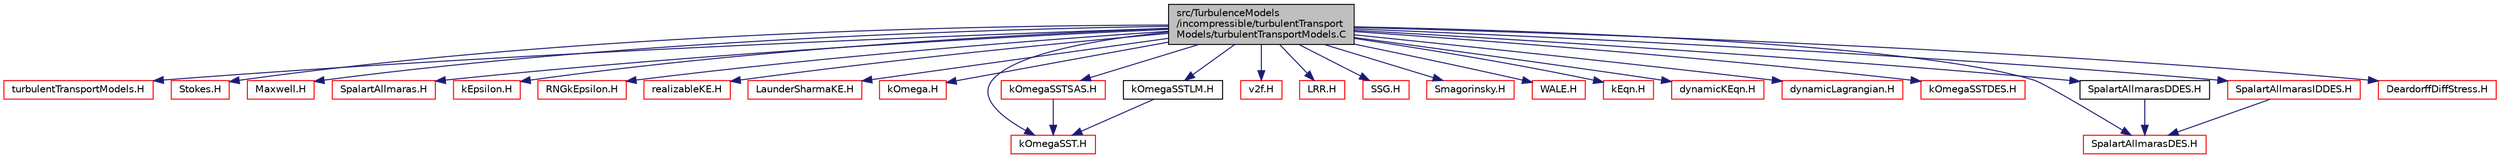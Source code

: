 digraph "src/TurbulenceModels/incompressible/turbulentTransportModels/turbulentTransportModels.C"
{
  bgcolor="transparent";
  edge [fontname="Helvetica",fontsize="10",labelfontname="Helvetica",labelfontsize="10"];
  node [fontname="Helvetica",fontsize="10",shape=record];
  Node0 [label="src/TurbulenceModels\l/incompressible/turbulentTransport\lModels/turbulentTransportModels.C",height=0.2,width=0.4,color="black", fillcolor="grey75", style="filled", fontcolor="black"];
  Node0 -> Node1 [color="midnightblue",fontsize="10",style="solid",fontname="Helvetica"];
  Node1 [label="turbulentTransportModels.H",height=0.2,width=0.4,color="red",URL="$a17738.html"];
  Node0 -> Node348 [color="midnightblue",fontsize="10",style="solid",fontname="Helvetica"];
  Node348 [label="Stokes.H",height=0.2,width=0.4,color="red",URL="$a17936.html"];
  Node0 -> Node350 [color="midnightblue",fontsize="10",style="solid",fontname="Helvetica"];
  Node350 [label="Maxwell.H",height=0.2,width=0.4,color="red",URL="$a17930.html"];
  Node0 -> Node351 [color="midnightblue",fontsize="10",style="solid",fontname="Helvetica"];
  Node351 [label="SpalartAllmaras.H",height=0.2,width=0.4,color="red",URL="$a18200.html"];
  Node0 -> Node353 [color="midnightblue",fontsize="10",style="solid",fontname="Helvetica"];
  Node353 [label="kEpsilon.H",height=0.2,width=0.4,color="red",URL="$a18137.html"];
  Node0 -> Node354 [color="midnightblue",fontsize="10",style="solid",fontname="Helvetica"];
  Node354 [label="RNGkEpsilon.H",height=0.2,width=0.4,color="red",URL="$a18194.html"];
  Node0 -> Node355 [color="midnightblue",fontsize="10",style="solid",fontname="Helvetica"];
  Node355 [label="realizableKE.H",height=0.2,width=0.4,color="red",URL="$a18188.html"];
  Node0 -> Node356 [color="midnightblue",fontsize="10",style="solid",fontname="Helvetica"];
  Node356 [label="LaunderSharmaKE.H",height=0.2,width=0.4,color="red",URL="$a18167.html"];
  Node0 -> Node357 [color="midnightblue",fontsize="10",style="solid",fontname="Helvetica"];
  Node357 [label="kOmega.H",height=0.2,width=0.4,color="red",URL="$a18143.html"];
  Node0 -> Node358 [color="midnightblue",fontsize="10",style="solid",fontname="Helvetica"];
  Node358 [label="kOmegaSST.H",height=0.2,width=0.4,color="red",URL="$a18149.html"];
  Node0 -> Node360 [color="midnightblue",fontsize="10",style="solid",fontname="Helvetica"];
  Node360 [label="kOmegaSSTSAS.H",height=0.2,width=0.4,color="red",URL="$a18161.html"];
  Node360 -> Node358 [color="midnightblue",fontsize="10",style="solid",fontname="Helvetica"];
  Node0 -> Node361 [color="midnightblue",fontsize="10",style="solid",fontname="Helvetica"];
  Node361 [label="kOmegaSSTLM.H",height=0.2,width=0.4,color="black",URL="$a18155.html"];
  Node361 -> Node358 [color="midnightblue",fontsize="10",style="solid",fontname="Helvetica"];
  Node0 -> Node362 [color="midnightblue",fontsize="10",style="solid",fontname="Helvetica"];
  Node362 [label="v2f.H",height=0.2,width=0.4,color="red",URL="$a18212.html"];
  Node0 -> Node364 [color="midnightblue",fontsize="10",style="solid",fontname="Helvetica"];
  Node364 [label="LRR.H",height=0.2,width=0.4,color="red",URL="$a18173.html"];
  Node0 -> Node366 [color="midnightblue",fontsize="10",style="solid",fontname="Helvetica"];
  Node366 [label="SSG.H",height=0.2,width=0.4,color="red",URL="$a18206.html"];
  Node0 -> Node367 [color="midnightblue",fontsize="10",style="solid",fontname="Helvetica"];
  Node367 [label="Smagorinsky.H",height=0.2,width=0.4,color="red",URL="$a18056.html"];
  Node0 -> Node369 [color="midnightblue",fontsize="10",style="solid",fontname="Helvetica"];
  Node369 [label="WALE.H",height=0.2,width=0.4,color="red",URL="$a18080.html"];
  Node0 -> Node370 [color="midnightblue",fontsize="10",style="solid",fontname="Helvetica"];
  Node370 [label="kEqn.H",height=0.2,width=0.4,color="red",URL="$a17960.html"];
  Node0 -> Node371 [color="midnightblue",fontsize="10",style="solid",fontname="Helvetica"];
  Node371 [label="dynamicKEqn.H",height=0.2,width=0.4,color="red",URL="$a17948.html"];
  Node0 -> Node374 [color="midnightblue",fontsize="10",style="solid",fontname="Helvetica"];
  Node374 [label="dynamicLagrangian.H",height=0.2,width=0.4,color="red",URL="$a17954.html"];
  Node0 -> Node375 [color="midnightblue",fontsize="10",style="solid",fontname="Helvetica"];
  Node375 [label="kOmegaSSTDES.H",height=0.2,width=0.4,color="red",URL="$a17966.html"];
  Node0 -> Node376 [color="midnightblue",fontsize="10",style="solid",fontname="Helvetica"];
  Node376 [label="SpalartAllmarasDES.H",height=0.2,width=0.4,color="red",URL="$a18068.html"];
  Node0 -> Node377 [color="midnightblue",fontsize="10",style="solid",fontname="Helvetica"];
  Node377 [label="SpalartAllmarasDDES.H",height=0.2,width=0.4,color="black",URL="$a18062.html"];
  Node377 -> Node376 [color="midnightblue",fontsize="10",style="solid",fontname="Helvetica"];
  Node0 -> Node378 [color="midnightblue",fontsize="10",style="solid",fontname="Helvetica"];
  Node378 [label="SpalartAllmarasIDDES.H",height=0.2,width=0.4,color="red",URL="$a18074.html"];
  Node378 -> Node376 [color="midnightblue",fontsize="10",style="solid",fontname="Helvetica"];
  Node0 -> Node381 [color="midnightblue",fontsize="10",style="solid",fontname="Helvetica"];
  Node381 [label="DeardorffDiffStress.H",height=0.2,width=0.4,color="red",URL="$a17942.html"];
}
